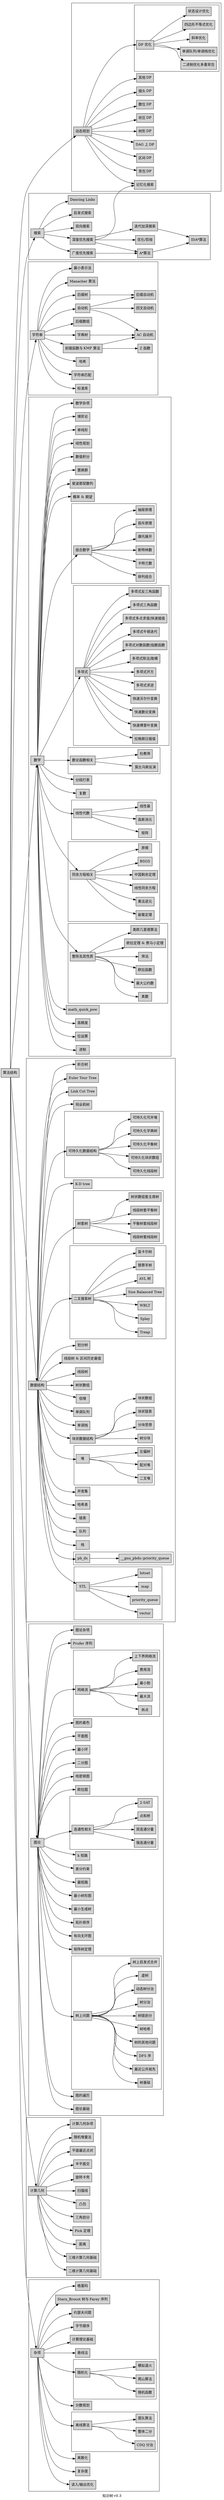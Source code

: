 digraph{
    graph[rankdir=LR];
    node[shape=box,style=filled];

    root[label="算法结构"];
    root -> { dp, search, string, math, ds, gra, geometry, misc }

    subgraph cluster_search{/*{{{*/
        search[label="搜索"];
        search_opt[label="优化/剪枝"];
        search_dfs[label="深度优先搜索"];
        search_bfs[label="广度优先搜索"];
        search_bidir[label="双向搜索"];
        search_heuristic[label="启发式搜索"];
        search_astar[label="A*算法"];
        search_iter[label="迭代加深搜索"];
        search_ida[label="IDA*算法"];
        //search_back[label="回溯法"];
        search_dlx[label="Dancing Links"];

        search -> {
            search_dfs,
                search_bfs,
                search_bidir,
                search_heuristic,
                //search_back,
                search_dlx
        }
        search_dfs -> search_opt ;
        search_dfs -> search_astar;
        search_bfs -> search_astar -> search_ida ;
        search_dfs -> search_iter -> search_ida ;
    }/*}}}*/

    subgraph cluster_dp{/*{{{*/
        //bgcolor="green";
        dp[label="动态规划"];
        dp_memo[label="记忆化搜索"];
        dp_knapsack[label="背包 DP"];
        dp_interval[label="区间 DP"];
        dp_dag[label="DAG 上 DP"];
        dp_tree[label="树形 DP"];
        dp_state[label="状圧 DP"];
        dp_number[label="数位 DP"];
        dp_plug[label="插头 DP"];
        dp_misc[label="其他 DP"];

        dp -> { 
            dp_memo,
                dp_knapsack,
                dp_interval,
                dp_dag,
                dp_tree,
                dp_state,
                dp_number,
                dp_plug,
                dp_opt,
                dp_misc
        }

        subgraph cluster_dp_opt{
            dp_opt[label="DP 优化"];
            dp_opt_bin_knapsack[label="二进制优化多重背包"];
            dp_opt_bin_mon_que_stack[label="单调队列/单调栈优化"];
            dp_opt_con_hull_opt[label="斜率优化"];
            dp_opt_knu_yao_qua_ine[label="四边形不等式优化"];
            dp_opt_sta_opt[label="状态设计优化"];

            dp_opt ->{
                dp_opt_bin_knapsack,
                    dp_opt_bin_mon_que_stack,
                    dp_opt_con_hull_opt,
                    dp_opt_knu_yao_qua_ine,
                    dp_opt_sta_opt
            }
        }
    }/*}}}*/

    subgraph cluster_string{/*{{{*/
        string[label="字符串"];
        string_stl[label="标准库"];
        string_match[label="字符串匹配"];
        string_hash[label="哈希"];
        string_pre[label="前缀函数与 KMP 算法"];
        string_z[label="Z 函数"];
        string_trie[label="字典树"];
        string_sa[label="后缀数组"];
        string_auto[label="自动机"];
        string_ac[label="AC 自动机"];
        string_sam[label="后缀自动机"];
        string_pam[label="回文自动机"];
        string_suf_tree[label="后缀树"];
        string_manacher[label="Manacher 算法"];
        string_min[label="最小表示法"];

        string -> {
            string_stl,
                string_match,
                string_hash,
                string_pre,
                string_trie,
                string_auto,
                string_sa, string_suf_tree,
                string_manacher,
                string_min
        }
        string_auto -> { string_ac,string_sam,string_pam}
        string_pre -> {string_ac,string_z};
        string_suf_tree -> string_sam;
        string_trie -> string_ac;

    }/*}}}*/

    subgraph cluster_math{/*{{{*/
        math[label="数学"];
        math_base[label="进制"];
        math_bit[label="位运算"];
        math_bignum[label="高精度"];
        math_quick_pow[labek="快速幂"];

        subgraph cluster_math_div{/*{{{*/
            math_div[label="整除及其性质"];
            math_prime[label="素数"];
            math_gcd[label="最大公约数"];
            math_euler[label="欧拉函数"];
            math_sieve[label="筛法"];
            math_fermat[label="欧拉定理 & 费马小定理"];
            math_euclidean_like[label="类欧几里德算法"];

            math_div -> {
                math_prime,
                    math_gcd,
                    math_euler,
                    math_sieve,
                    math_fermat,
                    math_euclidean_like
            }
        }/*}}}*/
        subgraph cluster_math_modular{/*{{{*/
            math_modular[label="同余方程相关"];
            math_bezouts[label="裴蜀定理"];
            math_inverse[label="乘法逆元"];
            math_linear_equation[label="线性同余方程"];
            math_crt[label="中国剩余定理"];
            math_bsgs[label="BSGS"];
            math_primitive_root[label="原根"];

            math_modular -> {
                math_bezouts,
                    math_inverse,
                    math_linear_equation,
                    math_crt,
                    math_bsgs,
                    math_primitive_root
            }
        }/*}}}*/
        subgraph cluster_math_linear_algebra{/*{{{*/
            math_linear_algebra[label="线性代数"];
            math_matrix[label="矩阵"];
            math_gauss[label="高斯消元"];
            math_basis[label="线性基"];

            math_linear_algebra -> {
                math_matrix,
                    math_gauss,
                    math_basis
            }
        }/*}}}*/
        math_complex[label="复数"];
        math_dictionary[label="分段打表"];
        subgraph cluster_math_number_theorem{/*{{{*/
            math_number_theorem[label="数论函数相关"];
            math_mobius[label=" 莫比乌斯反演"];
            math_du_sieves[label="杜教筛"];

            math_number_theorem -> {
                math_mobius,
                    math_du_sieves
            }
        }/*}}}*/
        subgraph cluster_math_poly{/*{{{*/
            math_poly[label="多项式"];
            math_poly_lagrange_poly[label="拉格朗日插值"];
            math_poly_fft[label="快速傅里叶变换"];
            math_poly_ntt[label="快速数论变换"];
            math_poly_fwt[label="快速沃尔什变换"];
            math_poly_inv[label="多项式求逆"];
            math_poly_sqrt[label="多项式开方"];
            math_poly_div_mod[label="多项式除法|取模"];
            math_poly_ln_exp[label="多项式对数函数|指数函数"];
            math_poly_newton[label="多项式牛顿迭代"];
            math_poly_mul_eval_inter[label="多项式多点求值|快速插值"];
            math_poly_tri_func[label="多项式三角函数"];
            math_poly_inv_tri_func[label="多项式反三角函数"];

            math_poly -> {
                math_poly_lagrange_poly,
                    math_poly_fft,
                    math_poly_ntt,
                    math_poly_fwt,
                    math_poly_inv,
                    math_poly_sqrt,
                    math_poly_div_mod,
                    math_poly_ln_exp,
                    math_poly_newton,
                    math_poly_mul_eval_inter,
                    math_poly_tri_func,
                    math_poly_inv_tri_func
            }
        }/*}}}*/
        subgraph cluster_math_comb{/*{{{*/
            math_comb[label="组合数学"];
            math_combination[label="排列组合"];
            math_catalan[label="卡特兰数"];
            math_stirling[label="斯特林数"];
            math_cantor[label="康托展开"];
            math_inc_exc_pri[label="容斥原理"];
            math_dra_pri[label="抽屉原理"];

            math_comb -> {
                math_combination,
                    math_catalan,
                    math_stirling,
                    math_cantor,
                    math_inc_exc_pri,
                    math_dra_pri
            }
        }/*}}}*/
        math_expectation[label="概率 & 期望"];
        math_fibonacci[label="斐波那契数列"];
        math_permutation_group[label="置换群"];
        math_integral[label="数值积分"];
        math_linear_programming[label="线性规划"];
        math_simplex[label="单纯形"];
        math_game_theory[label="博弈论"];
        math_misc[label="数学杂项"];

        math -> {
            math_base,
                math_bit,
                math_bignum,
                math_quick_pow,
                math_div,
                math_modular,
                math_linear_algebra,
                math_complex,
                math_dictionary,
                math_number_theorem,
                math_poly,
                math_comb,
                math_expectation,
                math_fibonacci,
                math_permutation_group,
                math_integral,
                math_linear_programming,
                math_simplex,
                math_game_theory,
                math_misc
        }
    }/*}}}*/
    subgraph cluster_ds{/*{{{*/
        ds[label="数据结构"];

        subgraph cluster_ds_stl{
            ds_stl[label="STL"];
            ds_stl_vector[label="vector"];
            ds_stl_priority_queue[label="priority_queue"];
            ds_stl_map[label="map"];
            ds_stl_bitset[label="bitset"];

            ds_stl -> {
                ds_stl_vector,
                    ds_stl_priority_queue,
                    ds_stl_map,
                    ds_stl_bitset
            }
        }
        subgraph cluster_ds_pbds{
            ds_pbds[label="pb_ds"];
            ds_pb_ds_priority_queue[label="__gnu_pbds::priority_queue"];

            ds_pbds -> ds_pb_ds_priority_queue;
        }
        ds_stack[label="栈"];
        ds_queue[label="队列"];
        ds_linked_list[label="链表"];
        ds_hash[label="哈希表"];
        ds_dsu[label="并查集"];

        subgraph cluster_ds_heap{
            ds_heap[label="堆"];
            ds_binary_heap[label="二叉堆"];
            ds_pairing_heap[label="配对堆"];
            ds_leftist_tree[label="左偏树"];

            ds_heap -> {
                ds_binary_heap,
                    ds_pairing_heap,
                    ds_leftist_tree
            }
        }
        subgraph ds_block{
            ds_block[label="块状数据结构"];
            ds_square_root_decomposition[label="分块思想"];
            ds_block_list[label="块状链表"];
            ds_block_array[label="块状数组"];
            ds_tree_decompose[label="树分块"];

            ds_block -> {
                ds_square_root_decomposition,
                    ds_block_list,
                    ds_block_array,
                    ds_tree_decompose
            }
        }
        ds_monotonous_stack[label="单调栈"];
        ds_monotonous_queue[label="单调队列"];
        ds_sparse_table[label="倍增"];
        ds_bit[label="树状数组"];
        ds_segment[label="线段树"];
        ds_segment_tree_beats[label="线段树 & 区间历史最值"];
        ds_dividing[label="划分树"];

        subgraph cluster_ds_bst{
            ds_bst[label="二叉搜索树"];
            ds_treap[label="Treap"];
            ds_splay[label="Splay"];
            ds_wblt[label="WBLT"];
            ds_sbt[label="Size Balanced Tree"];
            ds_avl[label="AVL 树"];
            ds_scapegoat[label="替罪羊树"];
            ds_cartesian_tree[label="笛卡尔树"];

            ds_bst -> {
                ds_treap,
                    ds_splay,
                    ds_wblt,
                    ds_sbt,
                    ds_avl,
                    ds_scapegoat,
                    ds_cartesian_tree
            }
        }
        subgraph cluster_ds_dsids{
            ds_dsids[label="树套树"];
            ds_seg_in_seg[label="线段树套线段树"];
            ds_seg_in_balanced[label="平衡树套线段树"];
            ds_balanced_in_seg[label="线段树套平衡树"];
            ds_persistent_in_bit[label="树状数组套主席树"];

            ds_dsids -> {
                ds_seg_in_seg,
                    ds_seg_in_balanced,
                    ds_balanced_in_seg,
                    ds_persistent_in_bit
            }
        }
        ds_k_dtree[label="K-D tree"];

        subgraph cluster_ds_persis{
            ds_persis[label="可持久化数据结构"];
            ds_persistent_seg[label="可持久化线段树"];
            ds_persistent_block_array[label="可持久化块状数组"];
            ds_persistent_balanced[label="可持久化平衡树"];
            ds_persistent_trie[label="可持久化字典树"];
            ds_persistent_heap[label="可持久化可并堆"];

            ds_persis -> {
                ds_persistent_seg,
                    ds_persistent_block_array,
                    ds_persistent_balanced,
                    ds_persistent_trie,
                    ds_persistent_heap
            }
        }
        ds_odt[label="珂朵莉树"];
        ds_lct[label="Link Cut Tree"];
        ds_ett[label="Euler Tour Tree"];
        ds_divide_combine[label="析合树"];

        ds -> {
            ds_stl,
                ds_pbds,
                ds_stack,
                ds_queue,
                ds_linked_list,
                ds_hash,
                ds_dsu,
                ds_heap,
                ds_block,
                ds_monotonous_stack,
                ds_monotonous_queue,
                ds_sparse_table,
                ds_bit,
                ds_segment,
                ds_segment_tree_beats,
                ds_dividing,
                ds_bst,
                ds_dsids,
                ds_k_dtree,
                ds_persis,
                ds_odt,
                ds_lct,
                ds_ett,
                ds_divide_combine
        }
    }/*}}}*/
    subgraph cluster_gra{/*{{{*/
        gra[label="图论"];
        graph_basic[label="图论基础"];
        graph_traverse[label="图的遍历"];

        subgraph cluster_gra_tree{
            gra_tree[label="树上问题"];
            graph_tree_basic[label="树基础"];
            graph_lca[label="最近公共祖先"];
            graph_dfs_order[label="DFS 序"];
            graph_tree_misc[label="树的其他问题"];
            graph_tree_hash[label="树哈希"];
            graph_heavy_light_decomposition[label="树链剖分"];
            graph_tree_divide[label="树分治"];
            graph_dynamic_tree_divide[label="动态树分治"];
            graph_virtual_tree[label="虚树"];
            graph_dsu_on_tree[label="树上启发式合并"];

            gra_tree -> {
                graph_tree_basic,
                    graph_lca,
                    graph_dfs_order,
                    graph_tree_misc,
                    graph_tree_hash,
                    graph_heavy_light_decomposition,
                    graph_tree_divide,
                    graph_dynamic_tree_divide,
                    graph_virtual_tree,
                    graph_dsu_on_tree
            }
        }
        graph_matrix_tree[label="矩阵树定理"];
        graph_dag[label="有向无环图"];
        graph_topo[label="拓扑排序"];
        graph_mst[label="最小生成树"];
        graphst[label="最小树形图"];
        graph_shortest_path[label="最短路"];
        graph_differential_constraints[label="差分约束"];
        graph_kth_path[label="k 短路"];

        subgraph cluster_gra_com{
            gra_com[label="连通性相关"];
            graph_scc[label="强连通分量"];
            graph_bcc[label="双连通分量"];
            graph_bridge[label="点和桥"];
            graph_2_sat[label="2-SAT"];

            gra_com -> {
                graph_scc,
                    graph_bcc,
                    graph_bridge,
                    graph_2_sat
            }
        }
        graph_euler[label="欧拉图"];
        graph_hamilton[label="哈密顿图"];
        graph_bi_graph[label="二分图"];
        graph_min_circle[label="最小环"];
        graph_planar[label="平面图"];
        graph_color[label="图的着色"];

        subgraph cluster_gra_flow{
            gra_flow[label="网络流"];
            graph_flow_node[label="拆点"];
            graph_flow_max_flow[label="最大流"];
            graph_flow_min_cut[label="最小割"];
            graph_flow_min_cost[label="费用流"];
            graph_flow_bound[label="上下界网络流"];

            gra_flow -> {
                graph_flow_node,
                    graph_flow_max_flow,
                    graph_flow_min_cut,
                    graph_flow_min_cost,
                    graph_flow_bound
            }
        }
        graph_prufer[label="Prufer 序列"];
        graph_misc[label="图论杂项"];

        gra -> {
            graph_basic,
                graph_traverse,
                gra_tree,
                graph_matrix_tree,
                graph_dag,
                graph_topo,
                graph_mst,
                graphst,
                graph_shortest_path,
                graph_differential_constraints,
                graph_kth_path,
                gra_com,
                graph_euler,
                graph_hamilton,
                graph_bi_graph,
                graph_min_circle,
                graph_planar,
                graph_color,
                gra_flow,
                graph_prufer,
                graph_misc
        }
    }/*}}}*/
    subgraph cluster_geometry{/*{{{*/
        geometry[label="计算几何"];
        geometry_2d[label="二维计算几何基础"];
        geometry_3d[label="三维计算几何基础"];
        geometry_distance[label="距离"];
        geometry_pick[label="Pick 定理"];
        geometry_triangulation[label="三角剖分"];
        geometry_convex_hull[label="凸包"];
        geometry_scanning[label="扫描线"];
        geometry_rotating_calipers[label="旋转卡壳"];
        geometry_half_plane_intersection[label="半平面交"];
        geometry_nearest_points[label="平面最近点对"];
        geometry_random_incremental[label="随机增量法"];
        geometry_magic[label="计算几何杂项"];

        geometry -> {
            geometry_2d,
                geometry_3d,
                geometry_distance,
                geometry_pick,
                geometry_triangulation,
                geometry_convex_hull,
                geometry_scanning,
                geometry_rotating_calipers,
                geometry_half_plane_intersection,
                geometry_nearest_points,
                geometry_random_incremental,
                geometry_magic
        }
    }/*}}}*/
    subgraph cluster_misc{/*{{{*/
        misc[label="杂项"];
        misc_io[label="读入/输出优化"];
        misc_complexity[label="复杂度"];
        misc_discrete[label="离散化"];

        subgraph cluster_misc_offline{
            misc_offline[label="离线算法"];
            misc_cdq_divide[label="CDQ 分治"];
            misc_parallel_binsearch[label="整体二分"];
            misc_mo_algo[label="莫队算法"];

            misc_offline -> {
                misc_cdq_divide,
                    misc_parallel_binsearch,
                    misc_mo_algo
            }
        }
        misc_fractional_programming[label="分数规划"];
        subgraph cluster_misc_random{
            misc_random[label="随机化"];
            misc_random_func[label="随机函数"];
            misc_hill_climbing[label="爬山算法"];
            misc_simulated_annealing[label="模拟退火"];
            misc_random -> {
                misc_random_func,
                    misc_hill_climbing,
                    misc_simulated_annealing
            }
        }
        misc_largest_matrix[label="悬线法"];
        misc_cc_basic[label="计算理论基础"];
        misc_endianness[label="字节顺序"];
        misc_josephus[label="约瑟夫问题"];
        misc_stern_brocot[label="Stern_Brocot 树与 Farey 序列"];
        misc_gray_code[label="格雷码"];

        misc -> {
            misc_io,
                misc_complexity,
                misc_discrete,
                misc_offline,
                misc_fractional_programming,
                misc_random,
                misc_largest_matrix,
                misc_cc_basic,
                misc_endianness,
                misc_josephus,
                misc_stern_brocot,
                misc_gray_code
        }
    }/*}}}*/


    //other relations
    search_dfs -> dp_memo;

    label="知识树 v0.3";
}
